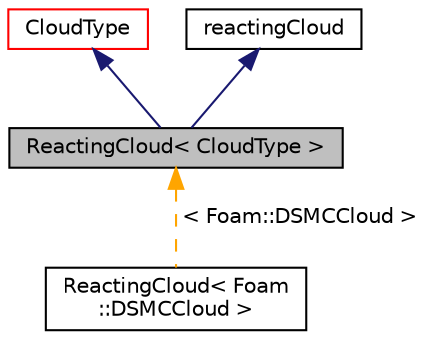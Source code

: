 digraph "ReactingCloud&lt; CloudType &gt;"
{
  bgcolor="transparent";
  edge [fontname="Helvetica",fontsize="10",labelfontname="Helvetica",labelfontsize="10"];
  node [fontname="Helvetica",fontsize="10",shape=record];
  Node1 [label="ReactingCloud\< CloudType \>",height=0.2,width=0.4,color="black", fillcolor="grey75", style="filled", fontcolor="black"];
  Node2 -> Node1 [dir="back",color="midnightblue",fontsize="10",style="solid",fontname="Helvetica"];
  Node2 [label="CloudType",height=0.2,width=0.4,color="red",URL="$a00582.html",tooltip="Templated base class for dsmc cloud. "];
  Node3 -> Node1 [dir="back",color="midnightblue",fontsize="10",style="solid",fontname="Helvetica"];
  Node3 [label="reactingCloud",height=0.2,width=0.4,color="black",URL="$a02080.html",tooltip="Virtual abstract base class for templated ReactingCloud. "];
  Node1 -> Node4 [dir="back",color="orange",fontsize="10",style="dashed",label=" \< Foam::DSMCCloud \>" ,fontname="Helvetica"];
  Node4 [label="ReactingCloud\< Foam\l::DSMCCloud \>",height=0.2,width=0.4,color="black",URL="$a02081.html"];
}

